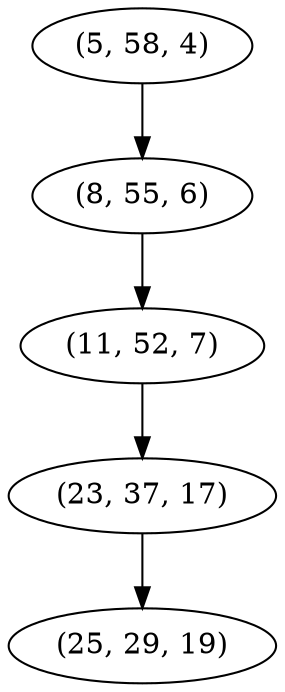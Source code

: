 digraph tree {
    "(5, 58, 4)";
    "(8, 55, 6)";
    "(11, 52, 7)";
    "(23, 37, 17)";
    "(25, 29, 19)";
    "(5, 58, 4)" -> "(8, 55, 6)";
    "(8, 55, 6)" -> "(11, 52, 7)";
    "(11, 52, 7)" -> "(23, 37, 17)";
    "(23, 37, 17)" -> "(25, 29, 19)";
}
